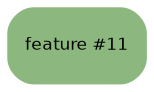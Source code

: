 digraph Tree {
node [shape=box, style="filled, rounded", fontname="helvetica", fontsize="8"] ;
edge [fontname="helvetica", fontsize="6"] ;
0 [label=<feature #11>, color="#8CB77F", fillcolor="#8CB77F"] ;
}